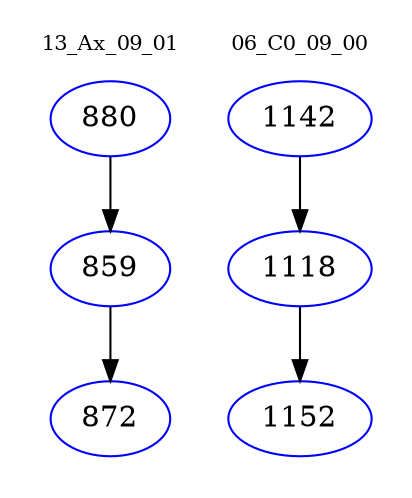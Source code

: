 digraph{
subgraph cluster_0 {
color = white
label = "13_Ax_09_01";
fontsize=10;
T0_880 [label="880", color="blue"]
T0_880 -> T0_859 [color="black"]
T0_859 [label="859", color="blue"]
T0_859 -> T0_872 [color="black"]
T0_872 [label="872", color="blue"]
}
subgraph cluster_1 {
color = white
label = "06_C0_09_00";
fontsize=10;
T1_1142 [label="1142", color="blue"]
T1_1142 -> T1_1118 [color="black"]
T1_1118 [label="1118", color="blue"]
T1_1118 -> T1_1152 [color="black"]
T1_1152 [label="1152", color="blue"]
}
}

